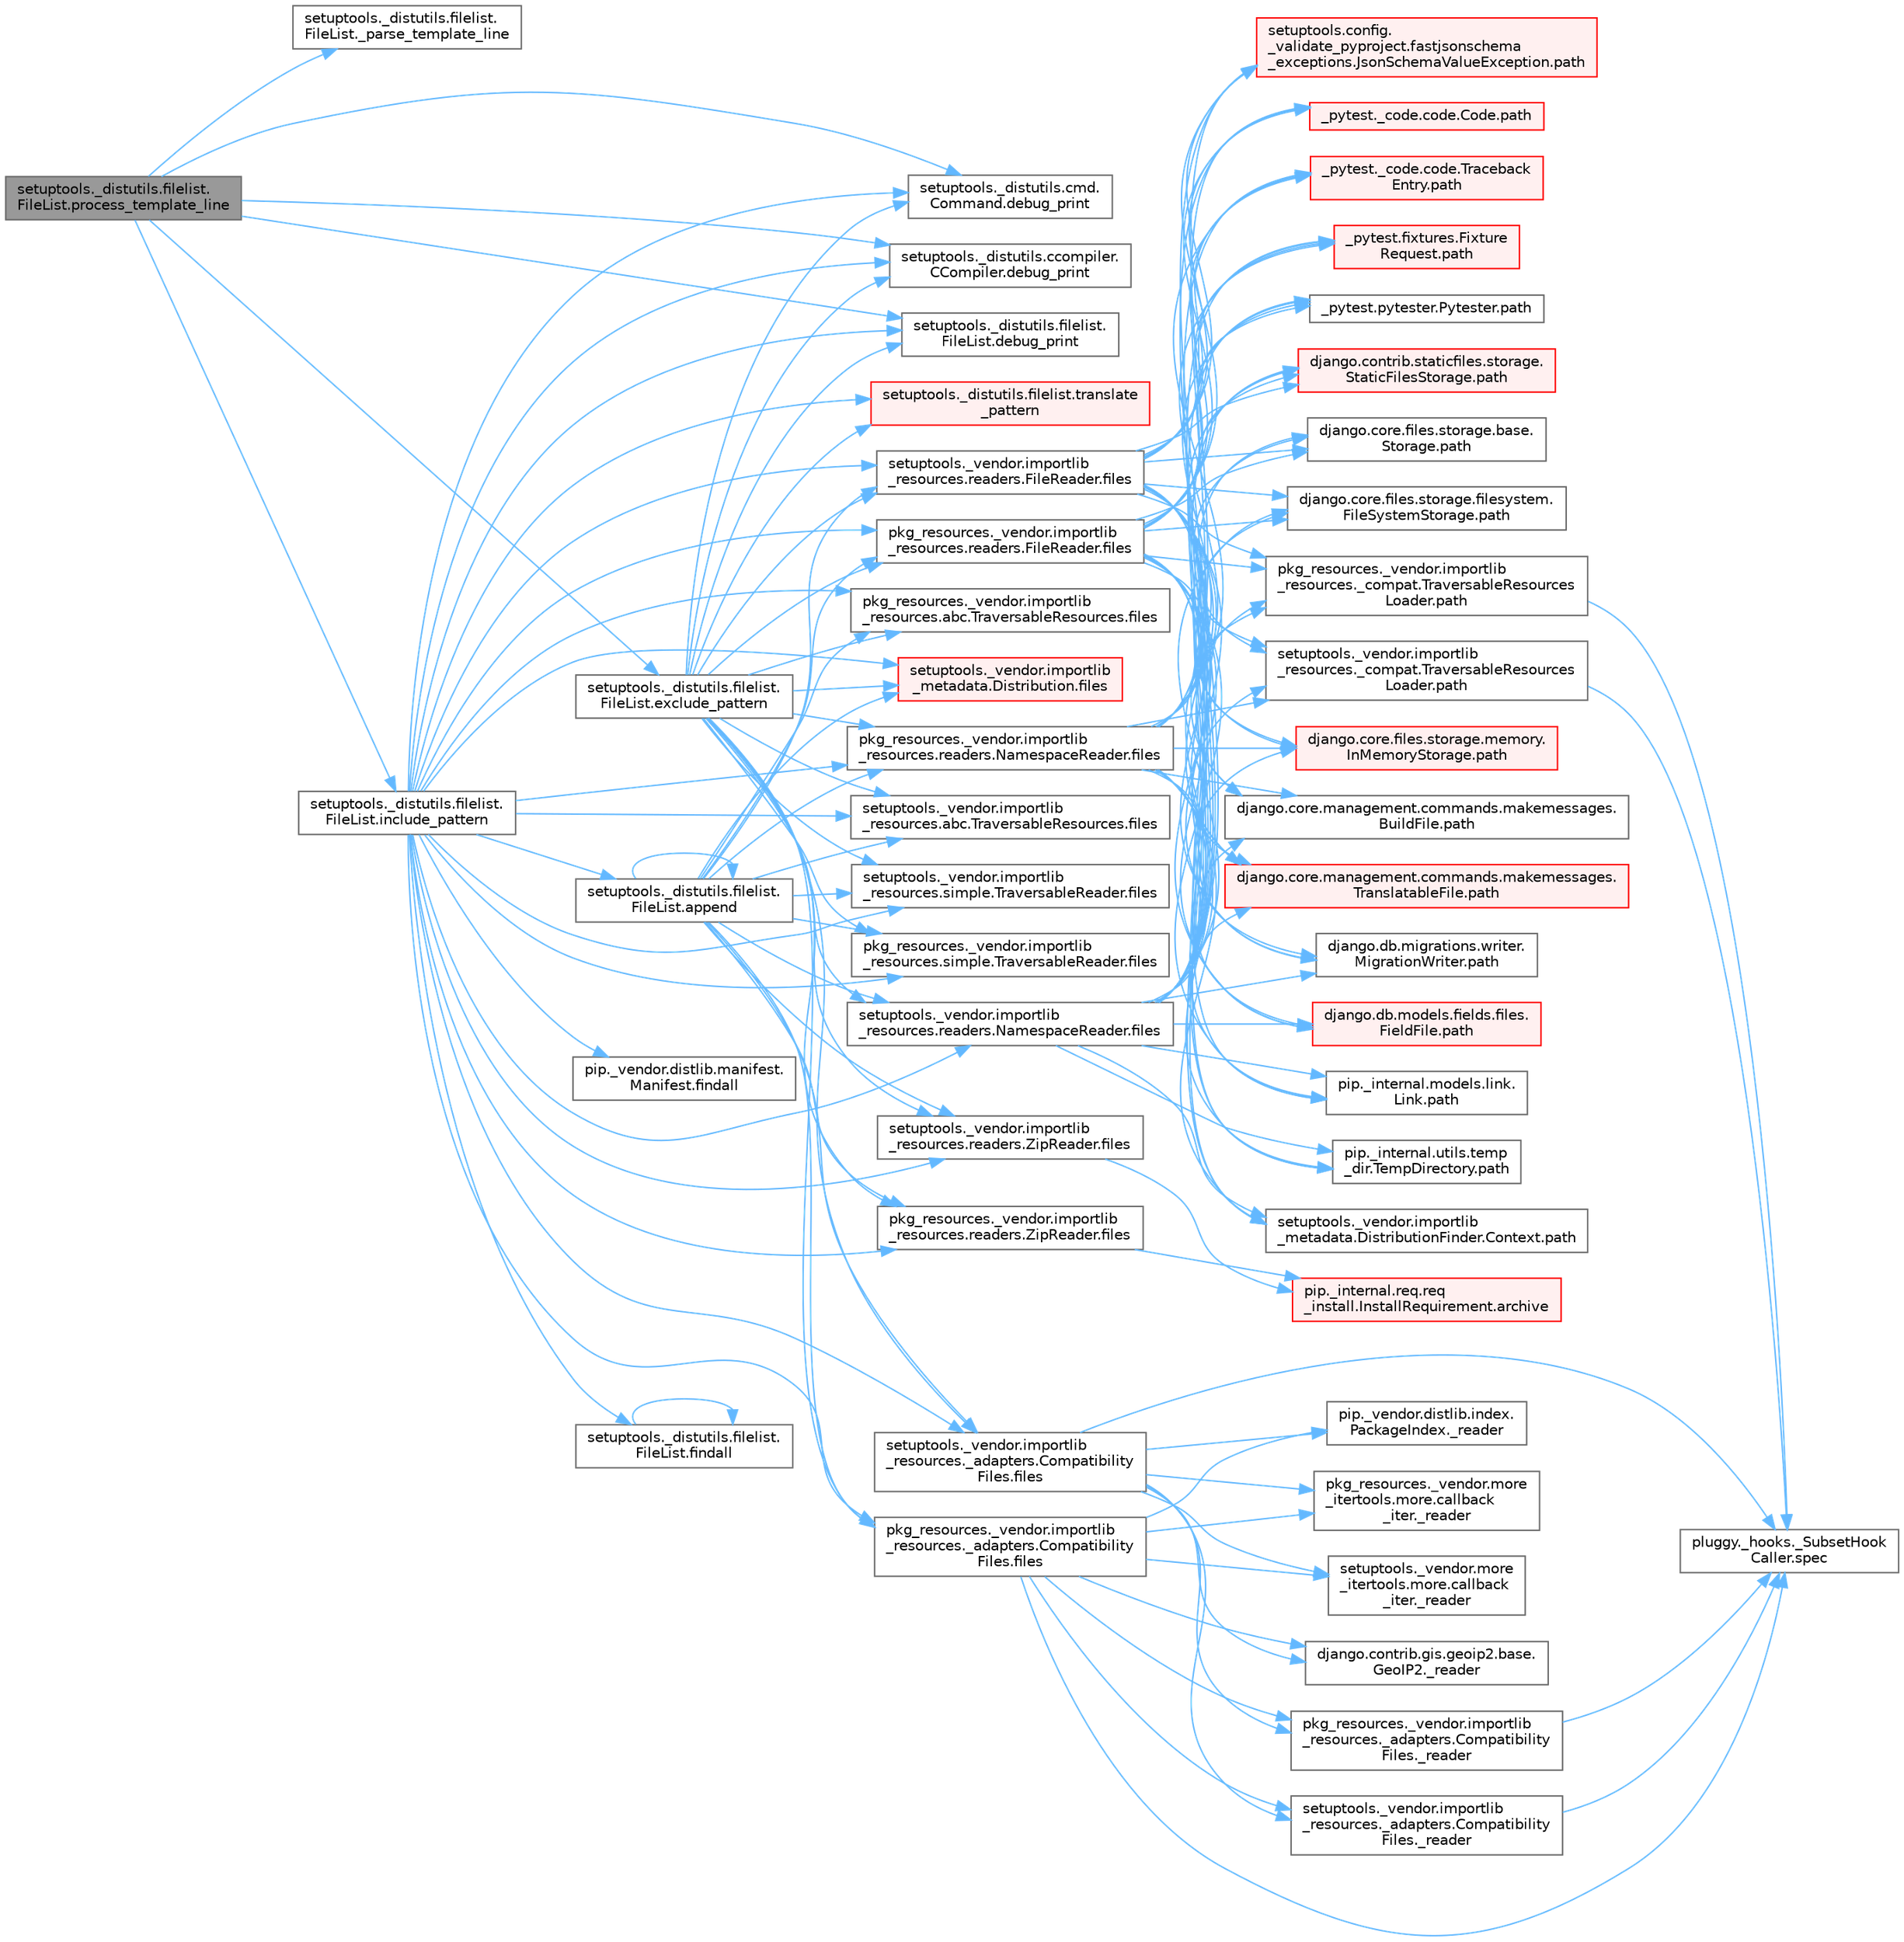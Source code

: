 digraph "setuptools._distutils.filelist.FileList.process_template_line"
{
 // LATEX_PDF_SIZE
  bgcolor="transparent";
  edge [fontname=Helvetica,fontsize=10,labelfontname=Helvetica,labelfontsize=10];
  node [fontname=Helvetica,fontsize=10,shape=box,height=0.2,width=0.4];
  rankdir="LR";
  Node1 [id="Node000001",label="setuptools._distutils.filelist.\lFileList.process_template_line",height=0.2,width=0.4,color="gray40", fillcolor="grey60", style="filled", fontcolor="black",tooltip=" "];
  Node1 -> Node2 [id="edge1_Node000001_Node000002",color="steelblue1",style="solid",tooltip=" "];
  Node2 [id="Node000002",label="setuptools._distutils.filelist.\lFileList._parse_template_line",height=0.2,width=0.4,color="grey40", fillcolor="white", style="filled",URL="$classsetuptools_1_1__distutils_1_1filelist_1_1_file_list.html#aff924518208b7cb596b32af420f0a6c5",tooltip=" "];
  Node1 -> Node3 [id="edge2_Node000001_Node000003",color="steelblue1",style="solid",tooltip=" "];
  Node3 [id="Node000003",label="setuptools._distutils.ccompiler.\lCCompiler.debug_print",height=0.2,width=0.4,color="grey40", fillcolor="white", style="filled",URL="$classsetuptools_1_1__distutils_1_1ccompiler_1_1_c_compiler.html#aae680233d58431934b1f43d9db101c1c",tooltip=" "];
  Node1 -> Node4 [id="edge3_Node000001_Node000004",color="steelblue1",style="solid",tooltip=" "];
  Node4 [id="Node000004",label="setuptools._distutils.cmd.\lCommand.debug_print",height=0.2,width=0.4,color="grey40", fillcolor="white", style="filled",URL="$classsetuptools_1_1__distutils_1_1cmd_1_1_command.html#ad9e641e6dc09a0ecfd43d38f7bacb9b5",tooltip=" "];
  Node1 -> Node5 [id="edge4_Node000001_Node000005",color="steelblue1",style="solid",tooltip=" "];
  Node5 [id="Node000005",label="setuptools._distutils.filelist.\lFileList.debug_print",height=0.2,width=0.4,color="grey40", fillcolor="white", style="filled",URL="$classsetuptools_1_1__distutils_1_1filelist_1_1_file_list.html#a9faef36c4ec9ad484a614dd64268ea69",tooltip=" "];
  Node1 -> Node6 [id="edge5_Node000001_Node000006",color="steelblue1",style="solid",tooltip=" "];
  Node6 [id="Node000006",label="setuptools._distutils.filelist.\lFileList.exclude_pattern",height=0.2,width=0.4,color="grey40", fillcolor="white", style="filled",URL="$classsetuptools_1_1__distutils_1_1filelist_1_1_file_list.html#aff56d4a96467b8946dbe075f15525723",tooltip=" "];
  Node6 -> Node3 [id="edge6_Node000006_Node000003",color="steelblue1",style="solid",tooltip=" "];
  Node6 -> Node4 [id="edge7_Node000006_Node000004",color="steelblue1",style="solid",tooltip=" "];
  Node6 -> Node5 [id="edge8_Node000006_Node000005",color="steelblue1",style="solid",tooltip=" "];
  Node6 -> Node7 [id="edge9_Node000006_Node000007",color="steelblue1",style="solid",tooltip=" "];
  Node7 [id="Node000007",label="pkg_resources._vendor.importlib\l_resources._adapters.Compatibility\lFiles.files",height=0.2,width=0.4,color="grey40", fillcolor="white", style="filled",URL="$classpkg__resources_1_1__vendor_1_1importlib__resources_1_1__adapters_1_1_compatibility_files.html#a8b9d338ee8b5f6f2b1b612d2835a5528",tooltip=" "];
  Node7 -> Node8 [id="edge10_Node000007_Node000008",color="steelblue1",style="solid",tooltip=" "];
  Node8 [id="Node000008",label="django.contrib.gis.geoip2.base.\lGeoIP2._reader",height=0.2,width=0.4,color="grey40", fillcolor="white", style="filled",URL="$classdjango_1_1contrib_1_1gis_1_1geoip2_1_1base_1_1_geo_i_p2.html#a3602c469d02744ad210583e2b571c286",tooltip=" "];
  Node7 -> Node9 [id="edge11_Node000007_Node000009",color="steelblue1",style="solid",tooltip=" "];
  Node9 [id="Node000009",label="pip._vendor.distlib.index.\lPackageIndex._reader",height=0.2,width=0.4,color="grey40", fillcolor="white", style="filled",URL="$classpip_1_1__vendor_1_1distlib_1_1index_1_1_package_index.html#a101ab2cbea9c2a66818e368a1b783665",tooltip=" "];
  Node7 -> Node10 [id="edge12_Node000007_Node000010",color="steelblue1",style="solid",tooltip=" "];
  Node10 [id="Node000010",label="pkg_resources._vendor.importlib\l_resources._adapters.Compatibility\lFiles._reader",height=0.2,width=0.4,color="grey40", fillcolor="white", style="filled",URL="$classpkg__resources_1_1__vendor_1_1importlib__resources_1_1__adapters_1_1_compatibility_files.html#adb88d9d6cdd3ccde8543d5aff0e263cc",tooltip=" "];
  Node10 -> Node11 [id="edge13_Node000010_Node000011",color="steelblue1",style="solid",tooltip=" "];
  Node11 [id="Node000011",label="pluggy._hooks._SubsetHook\lCaller.spec",height=0.2,width=0.4,color="grey40", fillcolor="white", style="filled",URL="$classpluggy_1_1__hooks_1_1___subset_hook_caller.html#ab4f250ab0096f9c4c5fceaed622f5328",tooltip=" "];
  Node7 -> Node12 [id="edge14_Node000007_Node000012",color="steelblue1",style="solid",tooltip=" "];
  Node12 [id="Node000012",label="pkg_resources._vendor.more\l_itertools.more.callback\l_iter._reader",height=0.2,width=0.4,color="grey40", fillcolor="white", style="filled",URL="$classpkg__resources_1_1__vendor_1_1more__itertools_1_1more_1_1callback__iter.html#a39c147e211ab320778e20aebdb6506c0",tooltip=" "];
  Node7 -> Node13 [id="edge15_Node000007_Node000013",color="steelblue1",style="solid",tooltip=" "];
  Node13 [id="Node000013",label="setuptools._vendor.importlib\l_resources._adapters.Compatibility\lFiles._reader",height=0.2,width=0.4,color="grey40", fillcolor="white", style="filled",URL="$classsetuptools_1_1__vendor_1_1importlib__resources_1_1__adapters_1_1_compatibility_files.html#a2a663060da2f5497b42765bdc90bca45",tooltip=" "];
  Node13 -> Node11 [id="edge16_Node000013_Node000011",color="steelblue1",style="solid",tooltip=" "];
  Node7 -> Node14 [id="edge17_Node000007_Node000014",color="steelblue1",style="solid",tooltip=" "];
  Node14 [id="Node000014",label="setuptools._vendor.more\l_itertools.more.callback\l_iter._reader",height=0.2,width=0.4,color="grey40", fillcolor="white", style="filled",URL="$classsetuptools_1_1__vendor_1_1more__itertools_1_1more_1_1callback__iter.html#a05c0fdd2e4088e3a9914e4fa2e6fd050",tooltip=" "];
  Node7 -> Node11 [id="edge18_Node000007_Node000011",color="steelblue1",style="solid",tooltip=" "];
  Node6 -> Node15 [id="edge19_Node000006_Node000015",color="steelblue1",style="solid",tooltip=" "];
  Node15 [id="Node000015",label="pkg_resources._vendor.importlib\l_resources.abc.TraversableResources.files",height=0.2,width=0.4,color="grey40", fillcolor="white", style="filled",URL="$classpkg__resources_1_1__vendor_1_1importlib__resources_1_1abc_1_1_traversable_resources.html#a355a5579db7885b20dd95b6175965f5b",tooltip=" "];
  Node6 -> Node16 [id="edge20_Node000006_Node000016",color="steelblue1",style="solid",tooltip=" "];
  Node16 [id="Node000016",label="pkg_resources._vendor.importlib\l_resources.readers.FileReader.files",height=0.2,width=0.4,color="grey40", fillcolor="white", style="filled",URL="$classpkg__resources_1_1__vendor_1_1importlib__resources_1_1readers_1_1_file_reader.html#ac80e1e3a22d012bbfb5f1b7a753bab21",tooltip=" "];
  Node16 -> Node17 [id="edge21_Node000016_Node000017",color="steelblue1",style="solid",tooltip=" "];
  Node17 [id="Node000017",label="_pytest._code.code.Code.path",height=0.2,width=0.4,color="red", fillcolor="#FFF0F0", style="filled",URL="$class__pytest_1_1__code_1_1code_1_1_code.html#a1dae55e90750fe77c7517f806a14d864",tooltip=" "];
  Node16 -> Node29 [id="edge22_Node000016_Node000029",color="steelblue1",style="solid",tooltip=" "];
  Node29 [id="Node000029",label="_pytest._code.code.Traceback\lEntry.path",height=0.2,width=0.4,color="red", fillcolor="#FFF0F0", style="filled",URL="$class__pytest_1_1__code_1_1code_1_1_traceback_entry.html#a5a88b9ae4623733566450a9e7d8387c0",tooltip=" "];
  Node16 -> Node31 [id="edge23_Node000016_Node000031",color="steelblue1",style="solid",tooltip=" "];
  Node31 [id="Node000031",label="_pytest.fixtures.Fixture\lRequest.path",height=0.2,width=0.4,color="red", fillcolor="#FFF0F0", style="filled",URL="$class__pytest_1_1fixtures_1_1_fixture_request.html#a6f6db59812d121b54cd67d5e434e1451",tooltip=" "];
  Node16 -> Node37 [id="edge24_Node000016_Node000037",color="steelblue1",style="solid",tooltip=" "];
  Node37 [id="Node000037",label="_pytest.pytester.Pytester.path",height=0.2,width=0.4,color="grey40", fillcolor="white", style="filled",URL="$class__pytest_1_1pytester_1_1_pytester.html#a403c804f74a87f5e5705774fa896cc1f",tooltip=" "];
  Node16 -> Node38 [id="edge25_Node000016_Node000038",color="steelblue1",style="solid",tooltip=" "];
  Node38 [id="Node000038",label="django.contrib.staticfiles.storage.\lStaticFilesStorage.path",height=0.2,width=0.4,color="red", fillcolor="#FFF0F0", style="filled",URL="$classdjango_1_1contrib_1_1staticfiles_1_1storage_1_1_static_files_storage.html#a4e96cc92fbde7423d1b74f3a50fc0bf6",tooltip=" "];
  Node16 -> Node484 [id="edge26_Node000016_Node000484",color="steelblue1",style="solid",tooltip=" "];
  Node484 [id="Node000484",label="django.core.files.storage.base.\lStorage.path",height=0.2,width=0.4,color="grey40", fillcolor="white", style="filled",URL="$classdjango_1_1core_1_1files_1_1storage_1_1base_1_1_storage.html#a9be8d49a55131dbbab2c5fd57f7e772c",tooltip=" "];
  Node16 -> Node485 [id="edge27_Node000016_Node000485",color="steelblue1",style="solid",tooltip=" "];
  Node485 [id="Node000485",label="django.core.files.storage.filesystem.\lFileSystemStorage.path",height=0.2,width=0.4,color="grey40", fillcolor="white", style="filled",URL="$classdjango_1_1core_1_1files_1_1storage_1_1filesystem_1_1_file_system_storage.html#abf8a7e88eedec3e1b2ea965cc0858d17",tooltip=" "];
  Node16 -> Node486 [id="edge28_Node000016_Node000486",color="steelblue1",style="solid",tooltip=" "];
  Node486 [id="Node000486",label="django.core.files.storage.memory.\lInMemoryStorage.path",height=0.2,width=0.4,color="red", fillcolor="#FFF0F0", style="filled",URL="$classdjango_1_1core_1_1files_1_1storage_1_1memory_1_1_in_memory_storage.html#a466c8e28fd11839318d2e4454b8ef89f",tooltip=" "];
  Node16 -> Node490 [id="edge29_Node000016_Node000490",color="steelblue1",style="solid",tooltip=" "];
  Node490 [id="Node000490",label="django.core.management.commands.makemessages.\lBuildFile.path",height=0.2,width=0.4,color="grey40", fillcolor="white", style="filled",URL="$classdjango_1_1core_1_1management_1_1commands_1_1makemessages_1_1_build_file.html#ac06388718e902543bc00a7c6565105fc",tooltip=" "];
  Node16 -> Node491 [id="edge30_Node000016_Node000491",color="steelblue1",style="solid",tooltip=" "];
  Node491 [id="Node000491",label="django.core.management.commands.makemessages.\lTranslatableFile.path",height=0.2,width=0.4,color="red", fillcolor="#FFF0F0", style="filled",URL="$classdjango_1_1core_1_1management_1_1commands_1_1makemessages_1_1_translatable_file.html#ad851d5e6b8a65f5915ccfd4a30fb8026",tooltip=" "];
  Node16 -> Node492 [id="edge31_Node000016_Node000492",color="steelblue1",style="solid",tooltip=" "];
  Node492 [id="Node000492",label="django.db.migrations.writer.\lMigrationWriter.path",height=0.2,width=0.4,color="grey40", fillcolor="white", style="filled",URL="$classdjango_1_1db_1_1migrations_1_1writer_1_1_migration_writer.html#a45469d67e8f80996c982470d36136184",tooltip=" "];
  Node16 -> Node493 [id="edge32_Node000016_Node000493",color="steelblue1",style="solid",tooltip=" "];
  Node493 [id="Node000493",label="django.db.models.fields.files.\lFieldFile.path",height=0.2,width=0.4,color="red", fillcolor="#FFF0F0", style="filled",URL="$classdjango_1_1db_1_1models_1_1fields_1_1files_1_1_field_file.html#ae91c4ed0643fb9bd8959d0db8eb44f80",tooltip=" "];
  Node16 -> Node589 [id="edge33_Node000016_Node000589",color="steelblue1",style="solid",tooltip=" "];
  Node589 [id="Node000589",label="pip._internal.models.link.\lLink.path",height=0.2,width=0.4,color="grey40", fillcolor="white", style="filled",URL="$classpip_1_1__internal_1_1models_1_1link_1_1_link.html#a30f454216dcb615e3ed986238490f180",tooltip=" "];
  Node16 -> Node590 [id="edge34_Node000016_Node000590",color="steelblue1",style="solid",tooltip=" "];
  Node590 [id="Node000590",label="pip._internal.utils.temp\l_dir.TempDirectory.path",height=0.2,width=0.4,color="grey40", fillcolor="white", style="filled",URL="$classpip_1_1__internal_1_1utils_1_1temp__dir_1_1_temp_directory.html#afe6b2d95c070c6570957de5696ff3a6e",tooltip=" "];
  Node16 -> Node591 [id="edge35_Node000016_Node000591",color="steelblue1",style="solid",tooltip=" "];
  Node591 [id="Node000591",label="pkg_resources._vendor.importlib\l_resources._compat.TraversableResources\lLoader.path",height=0.2,width=0.4,color="grey40", fillcolor="white", style="filled",URL="$classpkg__resources_1_1__vendor_1_1importlib__resources_1_1__compat_1_1_traversable_resources_loader.html#acfc17872a53cbe02f6c34eda2bb162f2",tooltip=" "];
  Node591 -> Node11 [id="edge36_Node000591_Node000011",color="steelblue1",style="solid",tooltip=" "];
  Node16 -> Node592 [id="edge37_Node000016_Node000592",color="steelblue1",style="solid",tooltip=" "];
  Node592 [id="Node000592",label="setuptools._vendor.importlib\l_metadata.DistributionFinder.Context.path",height=0.2,width=0.4,color="grey40", fillcolor="white", style="filled",URL="$classsetuptools_1_1__vendor_1_1importlib__metadata_1_1_distribution_finder_1_1_context.html#a84a429ddce40738ea5c0edb53799ee8d",tooltip=" "];
  Node16 -> Node593 [id="edge38_Node000016_Node000593",color="steelblue1",style="solid",tooltip=" "];
  Node593 [id="Node000593",label="setuptools._vendor.importlib\l_resources._compat.TraversableResources\lLoader.path",height=0.2,width=0.4,color="grey40", fillcolor="white", style="filled",URL="$classsetuptools_1_1__vendor_1_1importlib__resources_1_1__compat_1_1_traversable_resources_loader.html#a9b9cf5b6723d48f7a779b6ae71d53699",tooltip=" "];
  Node593 -> Node11 [id="edge39_Node000593_Node000011",color="steelblue1",style="solid",tooltip=" "];
  Node16 -> Node594 [id="edge40_Node000016_Node000594",color="steelblue1",style="solid",tooltip=" "];
  Node594 [id="Node000594",label="setuptools.config.\l_validate_pyproject.fastjsonschema\l_exceptions.JsonSchemaValueException.path",height=0.2,width=0.4,color="red", fillcolor="#FFF0F0", style="filled",URL="$classsetuptools_1_1config_1_1__validate__pyproject_1_1fastjsonschema__exceptions_1_1_json_schema_value_exception.html#a59179b3d1dc16c7087530bbc10bcf857",tooltip=" "];
  Node6 -> Node1161 [id="edge41_Node000006_Node001161",color="steelblue1",style="solid",tooltip=" "];
  Node1161 [id="Node001161",label="pkg_resources._vendor.importlib\l_resources.readers.NamespaceReader.files",height=0.2,width=0.4,color="grey40", fillcolor="white", style="filled",URL="$classpkg__resources_1_1__vendor_1_1importlib__resources_1_1readers_1_1_namespace_reader.html#ae68f8b2f076387226b18c4889de277cf",tooltip=" "];
  Node1161 -> Node17 [id="edge42_Node001161_Node000017",color="steelblue1",style="solid",tooltip=" "];
  Node1161 -> Node29 [id="edge43_Node001161_Node000029",color="steelblue1",style="solid",tooltip=" "];
  Node1161 -> Node31 [id="edge44_Node001161_Node000031",color="steelblue1",style="solid",tooltip=" "];
  Node1161 -> Node37 [id="edge45_Node001161_Node000037",color="steelblue1",style="solid",tooltip=" "];
  Node1161 -> Node38 [id="edge46_Node001161_Node000038",color="steelblue1",style="solid",tooltip=" "];
  Node1161 -> Node484 [id="edge47_Node001161_Node000484",color="steelblue1",style="solid",tooltip=" "];
  Node1161 -> Node485 [id="edge48_Node001161_Node000485",color="steelblue1",style="solid",tooltip=" "];
  Node1161 -> Node486 [id="edge49_Node001161_Node000486",color="steelblue1",style="solid",tooltip=" "];
  Node1161 -> Node490 [id="edge50_Node001161_Node000490",color="steelblue1",style="solid",tooltip=" "];
  Node1161 -> Node491 [id="edge51_Node001161_Node000491",color="steelblue1",style="solid",tooltip=" "];
  Node1161 -> Node492 [id="edge52_Node001161_Node000492",color="steelblue1",style="solid",tooltip=" "];
  Node1161 -> Node493 [id="edge53_Node001161_Node000493",color="steelblue1",style="solid",tooltip=" "];
  Node1161 -> Node589 [id="edge54_Node001161_Node000589",color="steelblue1",style="solid",tooltip=" "];
  Node1161 -> Node590 [id="edge55_Node001161_Node000590",color="steelblue1",style="solid",tooltip=" "];
  Node1161 -> Node591 [id="edge56_Node001161_Node000591",color="steelblue1",style="solid",tooltip=" "];
  Node1161 -> Node592 [id="edge57_Node001161_Node000592",color="steelblue1",style="solid",tooltip=" "];
  Node1161 -> Node593 [id="edge58_Node001161_Node000593",color="steelblue1",style="solid",tooltip=" "];
  Node1161 -> Node594 [id="edge59_Node001161_Node000594",color="steelblue1",style="solid",tooltip=" "];
  Node6 -> Node1162 [id="edge60_Node000006_Node001162",color="steelblue1",style="solid",tooltip=" "];
  Node1162 [id="Node001162",label="pkg_resources._vendor.importlib\l_resources.readers.ZipReader.files",height=0.2,width=0.4,color="grey40", fillcolor="white", style="filled",URL="$classpkg__resources_1_1__vendor_1_1importlib__resources_1_1readers_1_1_zip_reader.html#a7d9335bea71d3023a14cdc45ca26157d",tooltip=" "];
  Node1162 -> Node1163 [id="edge61_Node001162_Node001163",color="steelblue1",style="solid",tooltip=" "];
  Node1163 [id="Node001163",label="pip._internal.req.req\l_install.InstallRequirement.archive",height=0.2,width=0.4,color="red", fillcolor="#FFF0F0", style="filled",URL="$classpip_1_1__internal_1_1req_1_1req__install_1_1_install_requirement.html#aef2764402e45a5e5555e22d5965f1350",tooltip=" "];
  Node6 -> Node1166 [id="edge62_Node000006_Node001166",color="steelblue1",style="solid",tooltip=" "];
  Node1166 [id="Node001166",label="pkg_resources._vendor.importlib\l_resources.simple.TraversableReader.files",height=0.2,width=0.4,color="grey40", fillcolor="white", style="filled",URL="$classpkg__resources_1_1__vendor_1_1importlib__resources_1_1simple_1_1_traversable_reader.html#a17bf2eaa1cbb0affa5ec29f6fefacac8",tooltip=" "];
  Node6 -> Node1167 [id="edge63_Node000006_Node001167",color="steelblue1",style="solid",tooltip=" "];
  Node1167 [id="Node001167",label="setuptools._vendor.importlib\l_metadata.Distribution.files",height=0.2,width=0.4,color="red", fillcolor="#FFF0F0", style="filled",URL="$classsetuptools_1_1__vendor_1_1importlib__metadata_1_1_distribution.html#a4600c19bb68ff3c899dbcf38a2eaf98c",tooltip=" "];
  Node6 -> Node1269 [id="edge64_Node000006_Node001269",color="steelblue1",style="solid",tooltip=" "];
  Node1269 [id="Node001269",label="setuptools._vendor.importlib\l_resources._adapters.Compatibility\lFiles.files",height=0.2,width=0.4,color="grey40", fillcolor="white", style="filled",URL="$classsetuptools_1_1__vendor_1_1importlib__resources_1_1__adapters_1_1_compatibility_files.html#afe4ab3d957d5886ae615b184d7ac2835",tooltip=" "];
  Node1269 -> Node8 [id="edge65_Node001269_Node000008",color="steelblue1",style="solid",tooltip=" "];
  Node1269 -> Node9 [id="edge66_Node001269_Node000009",color="steelblue1",style="solid",tooltip=" "];
  Node1269 -> Node10 [id="edge67_Node001269_Node000010",color="steelblue1",style="solid",tooltip=" "];
  Node1269 -> Node12 [id="edge68_Node001269_Node000012",color="steelblue1",style="solid",tooltip=" "];
  Node1269 -> Node13 [id="edge69_Node001269_Node000013",color="steelblue1",style="solid",tooltip=" "];
  Node1269 -> Node14 [id="edge70_Node001269_Node000014",color="steelblue1",style="solid",tooltip=" "];
  Node1269 -> Node11 [id="edge71_Node001269_Node000011",color="steelblue1",style="solid",tooltip=" "];
  Node6 -> Node1270 [id="edge72_Node000006_Node001270",color="steelblue1",style="solid",tooltip=" "];
  Node1270 [id="Node001270",label="setuptools._vendor.importlib\l_resources.abc.TraversableResources.files",height=0.2,width=0.4,color="grey40", fillcolor="white", style="filled",URL="$classsetuptools_1_1__vendor_1_1importlib__resources_1_1abc_1_1_traversable_resources.html#a573f46222fbe518cca97e89446113d04",tooltip=" "];
  Node6 -> Node1271 [id="edge73_Node000006_Node001271",color="steelblue1",style="solid",tooltip=" "];
  Node1271 [id="Node001271",label="setuptools._vendor.importlib\l_resources.readers.FileReader.files",height=0.2,width=0.4,color="grey40", fillcolor="white", style="filled",URL="$classsetuptools_1_1__vendor_1_1importlib__resources_1_1readers_1_1_file_reader.html#a8536b477e2f4ed83ac20b58baace6b4c",tooltip=" "];
  Node1271 -> Node17 [id="edge74_Node001271_Node000017",color="steelblue1",style="solid",tooltip=" "];
  Node1271 -> Node29 [id="edge75_Node001271_Node000029",color="steelblue1",style="solid",tooltip=" "];
  Node1271 -> Node31 [id="edge76_Node001271_Node000031",color="steelblue1",style="solid",tooltip=" "];
  Node1271 -> Node37 [id="edge77_Node001271_Node000037",color="steelblue1",style="solid",tooltip=" "];
  Node1271 -> Node38 [id="edge78_Node001271_Node000038",color="steelblue1",style="solid",tooltip=" "];
  Node1271 -> Node484 [id="edge79_Node001271_Node000484",color="steelblue1",style="solid",tooltip=" "];
  Node1271 -> Node485 [id="edge80_Node001271_Node000485",color="steelblue1",style="solid",tooltip=" "];
  Node1271 -> Node486 [id="edge81_Node001271_Node000486",color="steelblue1",style="solid",tooltip=" "];
  Node1271 -> Node490 [id="edge82_Node001271_Node000490",color="steelblue1",style="solid",tooltip=" "];
  Node1271 -> Node491 [id="edge83_Node001271_Node000491",color="steelblue1",style="solid",tooltip=" "];
  Node1271 -> Node492 [id="edge84_Node001271_Node000492",color="steelblue1",style="solid",tooltip=" "];
  Node1271 -> Node493 [id="edge85_Node001271_Node000493",color="steelblue1",style="solid",tooltip=" "];
  Node1271 -> Node589 [id="edge86_Node001271_Node000589",color="steelblue1",style="solid",tooltip=" "];
  Node1271 -> Node590 [id="edge87_Node001271_Node000590",color="steelblue1",style="solid",tooltip=" "];
  Node1271 -> Node591 [id="edge88_Node001271_Node000591",color="steelblue1",style="solid",tooltip=" "];
  Node1271 -> Node592 [id="edge89_Node001271_Node000592",color="steelblue1",style="solid",tooltip=" "];
  Node1271 -> Node593 [id="edge90_Node001271_Node000593",color="steelblue1",style="solid",tooltip=" "];
  Node1271 -> Node594 [id="edge91_Node001271_Node000594",color="steelblue1",style="solid",tooltip=" "];
  Node6 -> Node1272 [id="edge92_Node000006_Node001272",color="steelblue1",style="solid",tooltip=" "];
  Node1272 [id="Node001272",label="setuptools._vendor.importlib\l_resources.readers.NamespaceReader.files",height=0.2,width=0.4,color="grey40", fillcolor="white", style="filled",URL="$classsetuptools_1_1__vendor_1_1importlib__resources_1_1readers_1_1_namespace_reader.html#a80c5b3a6ae3f4903c4db5bb312f2ae49",tooltip=" "];
  Node1272 -> Node17 [id="edge93_Node001272_Node000017",color="steelblue1",style="solid",tooltip=" "];
  Node1272 -> Node29 [id="edge94_Node001272_Node000029",color="steelblue1",style="solid",tooltip=" "];
  Node1272 -> Node31 [id="edge95_Node001272_Node000031",color="steelblue1",style="solid",tooltip=" "];
  Node1272 -> Node37 [id="edge96_Node001272_Node000037",color="steelblue1",style="solid",tooltip=" "];
  Node1272 -> Node38 [id="edge97_Node001272_Node000038",color="steelblue1",style="solid",tooltip=" "];
  Node1272 -> Node484 [id="edge98_Node001272_Node000484",color="steelblue1",style="solid",tooltip=" "];
  Node1272 -> Node485 [id="edge99_Node001272_Node000485",color="steelblue1",style="solid",tooltip=" "];
  Node1272 -> Node486 [id="edge100_Node001272_Node000486",color="steelblue1",style="solid",tooltip=" "];
  Node1272 -> Node490 [id="edge101_Node001272_Node000490",color="steelblue1",style="solid",tooltip=" "];
  Node1272 -> Node491 [id="edge102_Node001272_Node000491",color="steelblue1",style="solid",tooltip=" "];
  Node1272 -> Node492 [id="edge103_Node001272_Node000492",color="steelblue1",style="solid",tooltip=" "];
  Node1272 -> Node493 [id="edge104_Node001272_Node000493",color="steelblue1",style="solid",tooltip=" "];
  Node1272 -> Node589 [id="edge105_Node001272_Node000589",color="steelblue1",style="solid",tooltip=" "];
  Node1272 -> Node590 [id="edge106_Node001272_Node000590",color="steelblue1",style="solid",tooltip=" "];
  Node1272 -> Node591 [id="edge107_Node001272_Node000591",color="steelblue1",style="solid",tooltip=" "];
  Node1272 -> Node592 [id="edge108_Node001272_Node000592",color="steelblue1",style="solid",tooltip=" "];
  Node1272 -> Node593 [id="edge109_Node001272_Node000593",color="steelblue1",style="solid",tooltip=" "];
  Node1272 -> Node594 [id="edge110_Node001272_Node000594",color="steelblue1",style="solid",tooltip=" "];
  Node6 -> Node1273 [id="edge111_Node000006_Node001273",color="steelblue1",style="solid",tooltip=" "];
  Node1273 [id="Node001273",label="setuptools._vendor.importlib\l_resources.readers.ZipReader.files",height=0.2,width=0.4,color="grey40", fillcolor="white", style="filled",URL="$classsetuptools_1_1__vendor_1_1importlib__resources_1_1readers_1_1_zip_reader.html#ac310114936b6978f32944f3845ee32ed",tooltip=" "];
  Node1273 -> Node1163 [id="edge112_Node001273_Node001163",color="steelblue1",style="solid",tooltip=" "];
  Node6 -> Node1274 [id="edge113_Node000006_Node001274",color="steelblue1",style="solid",tooltip=" "];
  Node1274 [id="Node001274",label="setuptools._vendor.importlib\l_resources.simple.TraversableReader.files",height=0.2,width=0.4,color="grey40", fillcolor="white", style="filled",URL="$classsetuptools_1_1__vendor_1_1importlib__resources_1_1simple_1_1_traversable_reader.html#a15b7bef75b9485b98deb4edccf1a5f53",tooltip=" "];
  Node6 -> Node4531 [id="edge114_Node000006_Node004531",color="steelblue1",style="solid",tooltip=" "];
  Node4531 [id="Node004531",label="setuptools._distutils.filelist.translate\l_pattern",height=0.2,width=0.4,color="red", fillcolor="#FFF0F0", style="filled",URL="$namespacesetuptools_1_1__distutils_1_1filelist.html#a4e8345c93754a1b29b6252d4d052ef8c",tooltip=" "];
  Node1 -> Node4533 [id="edge115_Node000001_Node004533",color="steelblue1",style="solid",tooltip=" "];
  Node4533 [id="Node004533",label="setuptools._distutils.filelist.\lFileList.include_pattern",height=0.2,width=0.4,color="grey40", fillcolor="white", style="filled",URL="$classsetuptools_1_1__distutils_1_1filelist_1_1_file_list.html#ae9fe5a8142554ed017ad8c30fec0013d",tooltip=" "];
  Node4533 -> Node2479 [id="edge116_Node004533_Node002479",color="steelblue1",style="solid",tooltip=" "];
  Node2479 [id="Node002479",label="setuptools._distutils.filelist.\lFileList.append",height=0.2,width=0.4,color="grey40", fillcolor="white", style="filled",URL="$classsetuptools_1_1__distutils_1_1filelist_1_1_file_list.html#aa9ee6398f54c690ec1af5df79fb1fbac",tooltip=" "];
  Node2479 -> Node2479 [id="edge117_Node002479_Node002479",color="steelblue1",style="solid",tooltip=" "];
  Node2479 -> Node7 [id="edge118_Node002479_Node000007",color="steelblue1",style="solid",tooltip=" "];
  Node2479 -> Node15 [id="edge119_Node002479_Node000015",color="steelblue1",style="solid",tooltip=" "];
  Node2479 -> Node16 [id="edge120_Node002479_Node000016",color="steelblue1",style="solid",tooltip=" "];
  Node2479 -> Node1161 [id="edge121_Node002479_Node001161",color="steelblue1",style="solid",tooltip=" "];
  Node2479 -> Node1162 [id="edge122_Node002479_Node001162",color="steelblue1",style="solid",tooltip=" "];
  Node2479 -> Node1166 [id="edge123_Node002479_Node001166",color="steelblue1",style="solid",tooltip=" "];
  Node2479 -> Node1167 [id="edge124_Node002479_Node001167",color="steelblue1",style="solid",tooltip=" "];
  Node2479 -> Node1269 [id="edge125_Node002479_Node001269",color="steelblue1",style="solid",tooltip=" "];
  Node2479 -> Node1270 [id="edge126_Node002479_Node001270",color="steelblue1",style="solid",tooltip=" "];
  Node2479 -> Node1271 [id="edge127_Node002479_Node001271",color="steelblue1",style="solid",tooltip=" "];
  Node2479 -> Node1272 [id="edge128_Node002479_Node001272",color="steelblue1",style="solid",tooltip=" "];
  Node2479 -> Node1273 [id="edge129_Node002479_Node001273",color="steelblue1",style="solid",tooltip=" "];
  Node2479 -> Node1274 [id="edge130_Node002479_Node001274",color="steelblue1",style="solid",tooltip=" "];
  Node4533 -> Node3 [id="edge131_Node004533_Node000003",color="steelblue1",style="solid",tooltip=" "];
  Node4533 -> Node4 [id="edge132_Node004533_Node000004",color="steelblue1",style="solid",tooltip=" "];
  Node4533 -> Node5 [id="edge133_Node004533_Node000005",color="steelblue1",style="solid",tooltip=" "];
  Node4533 -> Node7 [id="edge134_Node004533_Node000007",color="steelblue1",style="solid",tooltip=" "];
  Node4533 -> Node15 [id="edge135_Node004533_Node000015",color="steelblue1",style="solid",tooltip=" "];
  Node4533 -> Node16 [id="edge136_Node004533_Node000016",color="steelblue1",style="solid",tooltip=" "];
  Node4533 -> Node1161 [id="edge137_Node004533_Node001161",color="steelblue1",style="solid",tooltip=" "];
  Node4533 -> Node1162 [id="edge138_Node004533_Node001162",color="steelblue1",style="solid",tooltip=" "];
  Node4533 -> Node1166 [id="edge139_Node004533_Node001166",color="steelblue1",style="solid",tooltip=" "];
  Node4533 -> Node1167 [id="edge140_Node004533_Node001167",color="steelblue1",style="solid",tooltip=" "];
  Node4533 -> Node1269 [id="edge141_Node004533_Node001269",color="steelblue1",style="solid",tooltip=" "];
  Node4533 -> Node1270 [id="edge142_Node004533_Node001270",color="steelblue1",style="solid",tooltip=" "];
  Node4533 -> Node1271 [id="edge143_Node004533_Node001271",color="steelblue1",style="solid",tooltip=" "];
  Node4533 -> Node1272 [id="edge144_Node004533_Node001272",color="steelblue1",style="solid",tooltip=" "];
  Node4533 -> Node1273 [id="edge145_Node004533_Node001273",color="steelblue1",style="solid",tooltip=" "];
  Node4533 -> Node1274 [id="edge146_Node004533_Node001274",color="steelblue1",style="solid",tooltip=" "];
  Node4533 -> Node4534 [id="edge147_Node004533_Node004534",color="steelblue1",style="solid",tooltip=" "];
  Node4534 [id="Node004534",label="pip._vendor.distlib.manifest.\lManifest.findall",height=0.2,width=0.4,color="grey40", fillcolor="white", style="filled",URL="$classpip_1_1__vendor_1_1distlib_1_1manifest_1_1_manifest.html#a2e22ec74bc45ee885fc4bb7923628809",tooltip=" "];
  Node4533 -> Node4535 [id="edge148_Node004533_Node004535",color="steelblue1",style="solid",tooltip=" "];
  Node4535 [id="Node004535",label="setuptools._distutils.filelist.\lFileList.findall",height=0.2,width=0.4,color="grey40", fillcolor="white", style="filled",URL="$classsetuptools_1_1__distutils_1_1filelist_1_1_file_list.html#a22dd073fef214c99a16ab1c4b10def55",tooltip=" "];
  Node4535 -> Node4535 [id="edge149_Node004535_Node004535",color="steelblue1",style="solid",tooltip=" "];
  Node4533 -> Node4531 [id="edge150_Node004533_Node004531",color="steelblue1",style="solid",tooltip=" "];
}

